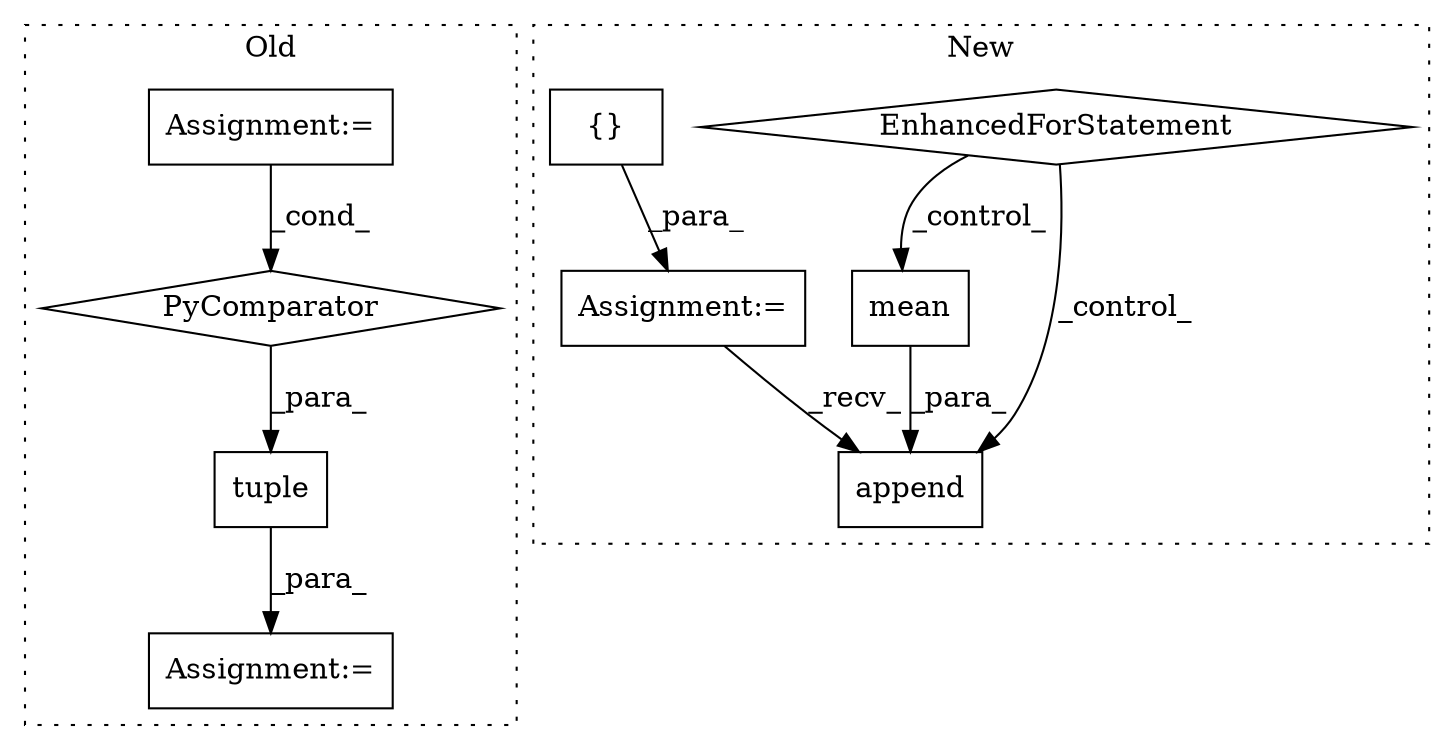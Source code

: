 digraph G {
subgraph cluster0 {
1 [label="tuple" a="32" s="1329,1480" l="15,-3" shape="box"];
3 [label="Assignment:=" a="7" s="1453" l="21" shape="box"];
4 [label="PyComparator" a="113" s="1453" l="21" shape="diamond"];
6 [label="Assignment:=" a="7" s="1328" l="1" shape="box"];
label = "Old";
style="dotted";
}
subgraph cluster1 {
2 [label="mean" a="32" s="1234,1288" l="5,1" shape="box"];
5 [label="EnhancedForStatement" a="70" s="1106,1171" l="53,2" shape="diamond"];
7 [label="append" a="32" s="1221,1289" l="7,1" shape="box"];
8 [label="{}" a="4" s="1098" l="2" shape="box"];
9 [label="Assignment:=" a="7" s="1088" l="1" shape="box"];
label = "New";
style="dotted";
}
1 -> 6 [label="_para_"];
2 -> 7 [label="_para_"];
3 -> 4 [label="_cond_"];
4 -> 1 [label="_para_"];
5 -> 2 [label="_control_"];
5 -> 7 [label="_control_"];
8 -> 9 [label="_para_"];
9 -> 7 [label="_recv_"];
}